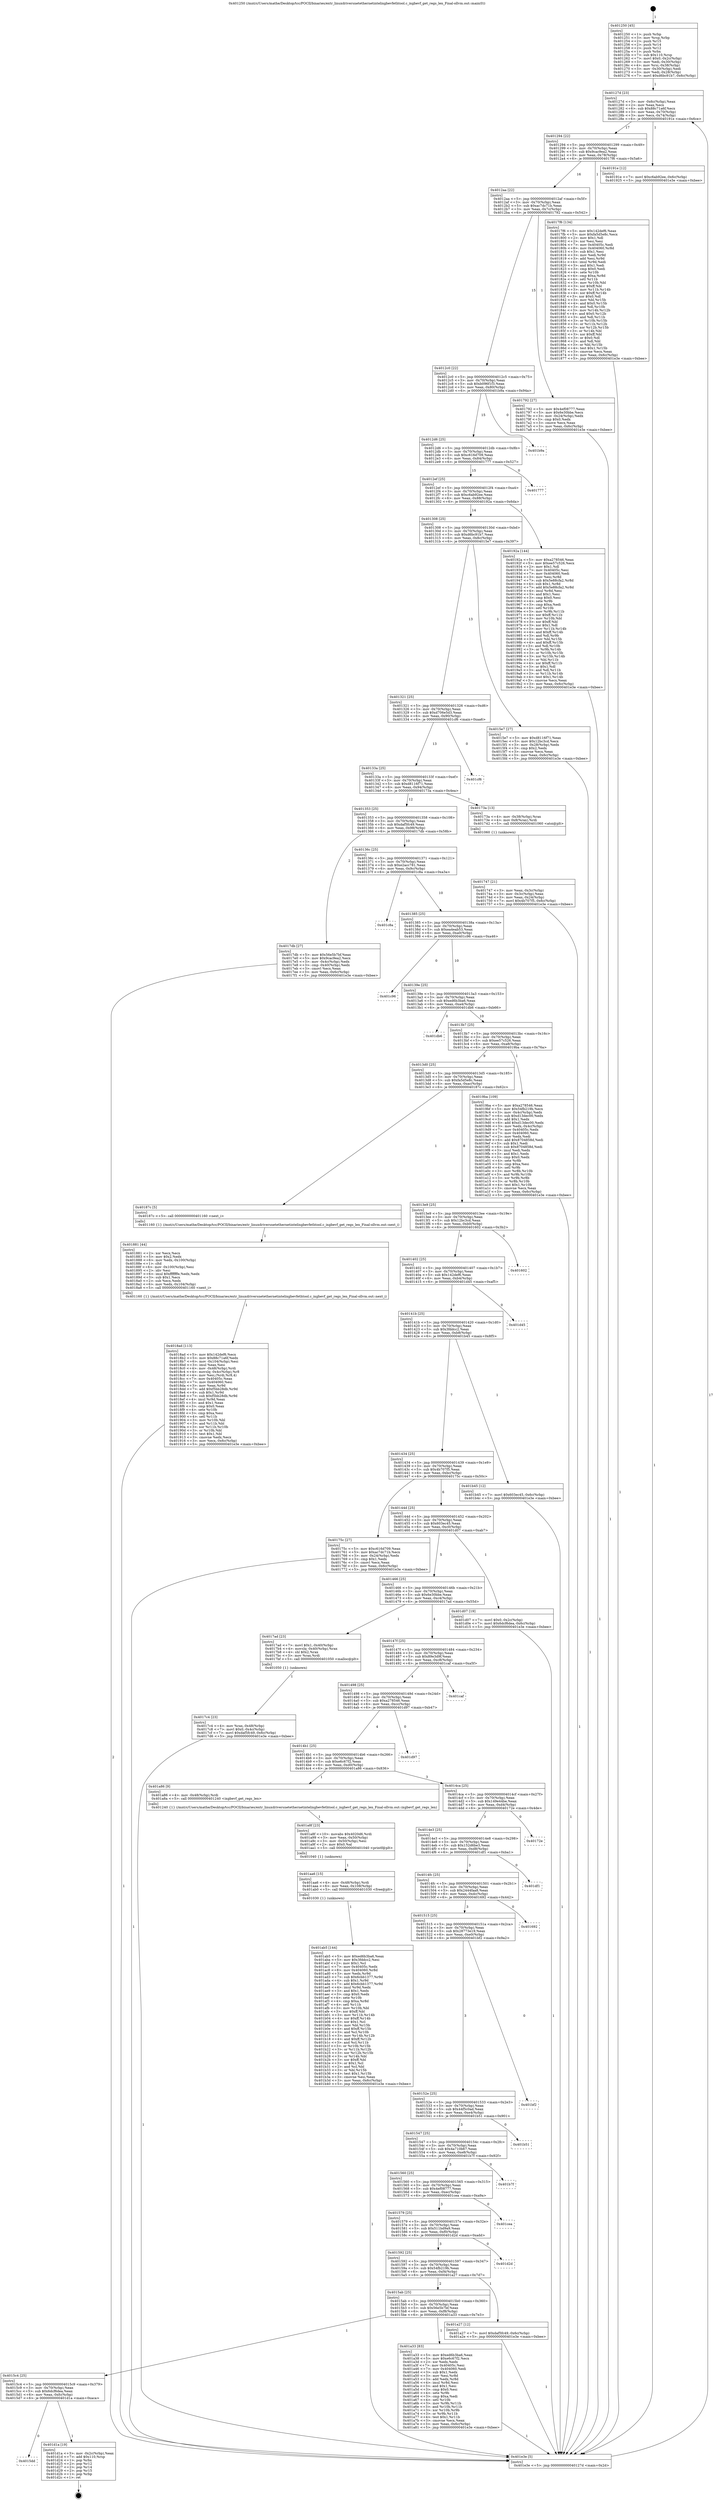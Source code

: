 digraph "0x401250" {
  label = "0x401250 (/mnt/c/Users/mathe/Desktop/tcc/POCII/binaries/extr_linuxdriversnetethernetintelixgbevfethtool.c_ixgbevf_get_regs_len_Final-ollvm.out::main(0))"
  labelloc = "t"
  node[shape=record]

  Entry [label="",width=0.3,height=0.3,shape=circle,fillcolor=black,style=filled]
  "0x40127d" [label="{
     0x40127d [23]\l
     | [instrs]\l
     &nbsp;&nbsp;0x40127d \<+3\>: mov -0x6c(%rbp),%eax\l
     &nbsp;&nbsp;0x401280 \<+2\>: mov %eax,%ecx\l
     &nbsp;&nbsp;0x401282 \<+6\>: sub $0x88c71a6f,%ecx\l
     &nbsp;&nbsp;0x401288 \<+3\>: mov %eax,-0x70(%rbp)\l
     &nbsp;&nbsp;0x40128b \<+3\>: mov %ecx,-0x74(%rbp)\l
     &nbsp;&nbsp;0x40128e \<+6\>: je 000000000040191e \<main+0x6ce\>\l
  }"]
  "0x40191e" [label="{
     0x40191e [12]\l
     | [instrs]\l
     &nbsp;&nbsp;0x40191e \<+7\>: movl $0xc6ab92ee,-0x6c(%rbp)\l
     &nbsp;&nbsp;0x401925 \<+5\>: jmp 0000000000401e3e \<main+0xbee\>\l
  }"]
  "0x401294" [label="{
     0x401294 [22]\l
     | [instrs]\l
     &nbsp;&nbsp;0x401294 \<+5\>: jmp 0000000000401299 \<main+0x49\>\l
     &nbsp;&nbsp;0x401299 \<+3\>: mov -0x70(%rbp),%eax\l
     &nbsp;&nbsp;0x40129c \<+5\>: sub $0x9cac9ea2,%eax\l
     &nbsp;&nbsp;0x4012a1 \<+3\>: mov %eax,-0x78(%rbp)\l
     &nbsp;&nbsp;0x4012a4 \<+6\>: je 00000000004017f6 \<main+0x5a6\>\l
  }"]
  Exit [label="",width=0.3,height=0.3,shape=circle,fillcolor=black,style=filled,peripheries=2]
  "0x4017f6" [label="{
     0x4017f6 [134]\l
     | [instrs]\l
     &nbsp;&nbsp;0x4017f6 \<+5\>: mov $0x142def6,%eax\l
     &nbsp;&nbsp;0x4017fb \<+5\>: mov $0xfa5d5e8c,%ecx\l
     &nbsp;&nbsp;0x401800 \<+2\>: mov $0x1,%dl\l
     &nbsp;&nbsp;0x401802 \<+2\>: xor %esi,%esi\l
     &nbsp;&nbsp;0x401804 \<+7\>: mov 0x40405c,%edi\l
     &nbsp;&nbsp;0x40180b \<+8\>: mov 0x404060,%r8d\l
     &nbsp;&nbsp;0x401813 \<+3\>: sub $0x1,%esi\l
     &nbsp;&nbsp;0x401816 \<+3\>: mov %edi,%r9d\l
     &nbsp;&nbsp;0x401819 \<+3\>: add %esi,%r9d\l
     &nbsp;&nbsp;0x40181c \<+4\>: imul %r9d,%edi\l
     &nbsp;&nbsp;0x401820 \<+3\>: and $0x1,%edi\l
     &nbsp;&nbsp;0x401823 \<+3\>: cmp $0x0,%edi\l
     &nbsp;&nbsp;0x401826 \<+4\>: sete %r10b\l
     &nbsp;&nbsp;0x40182a \<+4\>: cmp $0xa,%r8d\l
     &nbsp;&nbsp;0x40182e \<+4\>: setl %r11b\l
     &nbsp;&nbsp;0x401832 \<+3\>: mov %r10b,%bl\l
     &nbsp;&nbsp;0x401835 \<+3\>: xor $0xff,%bl\l
     &nbsp;&nbsp;0x401838 \<+3\>: mov %r11b,%r14b\l
     &nbsp;&nbsp;0x40183b \<+4\>: xor $0xff,%r14b\l
     &nbsp;&nbsp;0x40183f \<+3\>: xor $0x0,%dl\l
     &nbsp;&nbsp;0x401842 \<+3\>: mov %bl,%r15b\l
     &nbsp;&nbsp;0x401845 \<+4\>: and $0x0,%r15b\l
     &nbsp;&nbsp;0x401849 \<+3\>: and %dl,%r10b\l
     &nbsp;&nbsp;0x40184c \<+3\>: mov %r14b,%r12b\l
     &nbsp;&nbsp;0x40184f \<+4\>: and $0x0,%r12b\l
     &nbsp;&nbsp;0x401853 \<+3\>: and %dl,%r11b\l
     &nbsp;&nbsp;0x401856 \<+3\>: or %r10b,%r15b\l
     &nbsp;&nbsp;0x401859 \<+3\>: or %r11b,%r12b\l
     &nbsp;&nbsp;0x40185c \<+3\>: xor %r12b,%r15b\l
     &nbsp;&nbsp;0x40185f \<+3\>: or %r14b,%bl\l
     &nbsp;&nbsp;0x401862 \<+3\>: xor $0xff,%bl\l
     &nbsp;&nbsp;0x401865 \<+3\>: or $0x0,%dl\l
     &nbsp;&nbsp;0x401868 \<+2\>: and %dl,%bl\l
     &nbsp;&nbsp;0x40186a \<+3\>: or %bl,%r15b\l
     &nbsp;&nbsp;0x40186d \<+4\>: test $0x1,%r15b\l
     &nbsp;&nbsp;0x401871 \<+3\>: cmovne %ecx,%eax\l
     &nbsp;&nbsp;0x401874 \<+3\>: mov %eax,-0x6c(%rbp)\l
     &nbsp;&nbsp;0x401877 \<+5\>: jmp 0000000000401e3e \<main+0xbee\>\l
  }"]
  "0x4012aa" [label="{
     0x4012aa [22]\l
     | [instrs]\l
     &nbsp;&nbsp;0x4012aa \<+5\>: jmp 00000000004012af \<main+0x5f\>\l
     &nbsp;&nbsp;0x4012af \<+3\>: mov -0x70(%rbp),%eax\l
     &nbsp;&nbsp;0x4012b2 \<+5\>: sub $0xac7dc71b,%eax\l
     &nbsp;&nbsp;0x4012b7 \<+3\>: mov %eax,-0x7c(%rbp)\l
     &nbsp;&nbsp;0x4012ba \<+6\>: je 0000000000401792 \<main+0x542\>\l
  }"]
  "0x4015dd" [label="{
     0x4015dd\l
  }", style=dashed]
  "0x401792" [label="{
     0x401792 [27]\l
     | [instrs]\l
     &nbsp;&nbsp;0x401792 \<+5\>: mov $0x4ef08777,%eax\l
     &nbsp;&nbsp;0x401797 \<+5\>: mov $0x6e30bbe,%ecx\l
     &nbsp;&nbsp;0x40179c \<+3\>: mov -0x24(%rbp),%edx\l
     &nbsp;&nbsp;0x40179f \<+3\>: cmp $0x0,%edx\l
     &nbsp;&nbsp;0x4017a2 \<+3\>: cmove %ecx,%eax\l
     &nbsp;&nbsp;0x4017a5 \<+3\>: mov %eax,-0x6c(%rbp)\l
     &nbsp;&nbsp;0x4017a8 \<+5\>: jmp 0000000000401e3e \<main+0xbee\>\l
  }"]
  "0x4012c0" [label="{
     0x4012c0 [22]\l
     | [instrs]\l
     &nbsp;&nbsp;0x4012c0 \<+5\>: jmp 00000000004012c5 \<main+0x75\>\l
     &nbsp;&nbsp;0x4012c5 \<+3\>: mov -0x70(%rbp),%eax\l
     &nbsp;&nbsp;0x4012c8 \<+5\>: sub $0xb096f1f3,%eax\l
     &nbsp;&nbsp;0x4012cd \<+3\>: mov %eax,-0x80(%rbp)\l
     &nbsp;&nbsp;0x4012d0 \<+6\>: je 0000000000401b9a \<main+0x94a\>\l
  }"]
  "0x401d1a" [label="{
     0x401d1a [19]\l
     | [instrs]\l
     &nbsp;&nbsp;0x401d1a \<+3\>: mov -0x2c(%rbp),%eax\l
     &nbsp;&nbsp;0x401d1d \<+7\>: add $0x110,%rsp\l
     &nbsp;&nbsp;0x401d24 \<+1\>: pop %rbx\l
     &nbsp;&nbsp;0x401d25 \<+2\>: pop %r12\l
     &nbsp;&nbsp;0x401d27 \<+2\>: pop %r14\l
     &nbsp;&nbsp;0x401d29 \<+2\>: pop %r15\l
     &nbsp;&nbsp;0x401d2b \<+1\>: pop %rbp\l
     &nbsp;&nbsp;0x401d2c \<+1\>: ret\l
  }"]
  "0x401b9a" [label="{
     0x401b9a\l
  }", style=dashed]
  "0x4012d6" [label="{
     0x4012d6 [25]\l
     | [instrs]\l
     &nbsp;&nbsp;0x4012d6 \<+5\>: jmp 00000000004012db \<main+0x8b\>\l
     &nbsp;&nbsp;0x4012db \<+3\>: mov -0x70(%rbp),%eax\l
     &nbsp;&nbsp;0x4012de \<+5\>: sub $0xc616d709,%eax\l
     &nbsp;&nbsp;0x4012e3 \<+6\>: mov %eax,-0x84(%rbp)\l
     &nbsp;&nbsp;0x4012e9 \<+6\>: je 0000000000401777 \<main+0x527\>\l
  }"]
  "0x401ab5" [label="{
     0x401ab5 [144]\l
     | [instrs]\l
     &nbsp;&nbsp;0x401ab5 \<+5\>: mov $0xed6b3ba6,%eax\l
     &nbsp;&nbsp;0x401aba \<+5\>: mov $0x3fddcc2,%esi\l
     &nbsp;&nbsp;0x401abf \<+2\>: mov $0x1,%cl\l
     &nbsp;&nbsp;0x401ac1 \<+7\>: mov 0x40405c,%edx\l
     &nbsp;&nbsp;0x401ac8 \<+8\>: mov 0x404060,%r8d\l
     &nbsp;&nbsp;0x401ad0 \<+3\>: mov %edx,%r9d\l
     &nbsp;&nbsp;0x401ad3 \<+7\>: sub $0x6cbb1377,%r9d\l
     &nbsp;&nbsp;0x401ada \<+4\>: sub $0x1,%r9d\l
     &nbsp;&nbsp;0x401ade \<+7\>: add $0x6cbb1377,%r9d\l
     &nbsp;&nbsp;0x401ae5 \<+4\>: imul %r9d,%edx\l
     &nbsp;&nbsp;0x401ae9 \<+3\>: and $0x1,%edx\l
     &nbsp;&nbsp;0x401aec \<+3\>: cmp $0x0,%edx\l
     &nbsp;&nbsp;0x401aef \<+4\>: sete %r10b\l
     &nbsp;&nbsp;0x401af3 \<+4\>: cmp $0xa,%r8d\l
     &nbsp;&nbsp;0x401af7 \<+4\>: setl %r11b\l
     &nbsp;&nbsp;0x401afb \<+3\>: mov %r10b,%bl\l
     &nbsp;&nbsp;0x401afe \<+3\>: xor $0xff,%bl\l
     &nbsp;&nbsp;0x401b01 \<+3\>: mov %r11b,%r14b\l
     &nbsp;&nbsp;0x401b04 \<+4\>: xor $0xff,%r14b\l
     &nbsp;&nbsp;0x401b08 \<+3\>: xor $0x1,%cl\l
     &nbsp;&nbsp;0x401b0b \<+3\>: mov %bl,%r15b\l
     &nbsp;&nbsp;0x401b0e \<+4\>: and $0xff,%r15b\l
     &nbsp;&nbsp;0x401b12 \<+3\>: and %cl,%r10b\l
     &nbsp;&nbsp;0x401b15 \<+3\>: mov %r14b,%r12b\l
     &nbsp;&nbsp;0x401b18 \<+4\>: and $0xff,%r12b\l
     &nbsp;&nbsp;0x401b1c \<+3\>: and %cl,%r11b\l
     &nbsp;&nbsp;0x401b1f \<+3\>: or %r10b,%r15b\l
     &nbsp;&nbsp;0x401b22 \<+3\>: or %r11b,%r12b\l
     &nbsp;&nbsp;0x401b25 \<+3\>: xor %r12b,%r15b\l
     &nbsp;&nbsp;0x401b28 \<+3\>: or %r14b,%bl\l
     &nbsp;&nbsp;0x401b2b \<+3\>: xor $0xff,%bl\l
     &nbsp;&nbsp;0x401b2e \<+3\>: or $0x1,%cl\l
     &nbsp;&nbsp;0x401b31 \<+2\>: and %cl,%bl\l
     &nbsp;&nbsp;0x401b33 \<+3\>: or %bl,%r15b\l
     &nbsp;&nbsp;0x401b36 \<+4\>: test $0x1,%r15b\l
     &nbsp;&nbsp;0x401b3a \<+3\>: cmovne %esi,%eax\l
     &nbsp;&nbsp;0x401b3d \<+3\>: mov %eax,-0x6c(%rbp)\l
     &nbsp;&nbsp;0x401b40 \<+5\>: jmp 0000000000401e3e \<main+0xbee\>\l
  }"]
  "0x401777" [label="{
     0x401777\l
  }", style=dashed]
  "0x4012ef" [label="{
     0x4012ef [25]\l
     | [instrs]\l
     &nbsp;&nbsp;0x4012ef \<+5\>: jmp 00000000004012f4 \<main+0xa4\>\l
     &nbsp;&nbsp;0x4012f4 \<+3\>: mov -0x70(%rbp),%eax\l
     &nbsp;&nbsp;0x4012f7 \<+5\>: sub $0xc6ab92ee,%eax\l
     &nbsp;&nbsp;0x4012fc \<+6\>: mov %eax,-0x88(%rbp)\l
     &nbsp;&nbsp;0x401302 \<+6\>: je 000000000040192a \<main+0x6da\>\l
  }"]
  "0x401aa6" [label="{
     0x401aa6 [15]\l
     | [instrs]\l
     &nbsp;&nbsp;0x401aa6 \<+4\>: mov -0x48(%rbp),%rdi\l
     &nbsp;&nbsp;0x401aaa \<+6\>: mov %eax,-0x108(%rbp)\l
     &nbsp;&nbsp;0x401ab0 \<+5\>: call 0000000000401030 \<free@plt\>\l
     | [calls]\l
     &nbsp;&nbsp;0x401030 \{1\} (unknown)\l
  }"]
  "0x40192a" [label="{
     0x40192a [144]\l
     | [instrs]\l
     &nbsp;&nbsp;0x40192a \<+5\>: mov $0xa278546,%eax\l
     &nbsp;&nbsp;0x40192f \<+5\>: mov $0xee57c526,%ecx\l
     &nbsp;&nbsp;0x401934 \<+2\>: mov $0x1,%dl\l
     &nbsp;&nbsp;0x401936 \<+7\>: mov 0x40405c,%esi\l
     &nbsp;&nbsp;0x40193d \<+7\>: mov 0x404060,%edi\l
     &nbsp;&nbsp;0x401944 \<+3\>: mov %esi,%r8d\l
     &nbsp;&nbsp;0x401947 \<+7\>: sub $0x5e88cfa2,%r8d\l
     &nbsp;&nbsp;0x40194e \<+4\>: sub $0x1,%r8d\l
     &nbsp;&nbsp;0x401952 \<+7\>: add $0x5e88cfa2,%r8d\l
     &nbsp;&nbsp;0x401959 \<+4\>: imul %r8d,%esi\l
     &nbsp;&nbsp;0x40195d \<+3\>: and $0x1,%esi\l
     &nbsp;&nbsp;0x401960 \<+3\>: cmp $0x0,%esi\l
     &nbsp;&nbsp;0x401963 \<+4\>: sete %r9b\l
     &nbsp;&nbsp;0x401967 \<+3\>: cmp $0xa,%edi\l
     &nbsp;&nbsp;0x40196a \<+4\>: setl %r10b\l
     &nbsp;&nbsp;0x40196e \<+3\>: mov %r9b,%r11b\l
     &nbsp;&nbsp;0x401971 \<+4\>: xor $0xff,%r11b\l
     &nbsp;&nbsp;0x401975 \<+3\>: mov %r10b,%bl\l
     &nbsp;&nbsp;0x401978 \<+3\>: xor $0xff,%bl\l
     &nbsp;&nbsp;0x40197b \<+3\>: xor $0x1,%dl\l
     &nbsp;&nbsp;0x40197e \<+3\>: mov %r11b,%r14b\l
     &nbsp;&nbsp;0x401981 \<+4\>: and $0xff,%r14b\l
     &nbsp;&nbsp;0x401985 \<+3\>: and %dl,%r9b\l
     &nbsp;&nbsp;0x401988 \<+3\>: mov %bl,%r15b\l
     &nbsp;&nbsp;0x40198b \<+4\>: and $0xff,%r15b\l
     &nbsp;&nbsp;0x40198f \<+3\>: and %dl,%r10b\l
     &nbsp;&nbsp;0x401992 \<+3\>: or %r9b,%r14b\l
     &nbsp;&nbsp;0x401995 \<+3\>: or %r10b,%r15b\l
     &nbsp;&nbsp;0x401998 \<+3\>: xor %r15b,%r14b\l
     &nbsp;&nbsp;0x40199b \<+3\>: or %bl,%r11b\l
     &nbsp;&nbsp;0x40199e \<+4\>: xor $0xff,%r11b\l
     &nbsp;&nbsp;0x4019a2 \<+3\>: or $0x1,%dl\l
     &nbsp;&nbsp;0x4019a5 \<+3\>: and %dl,%r11b\l
     &nbsp;&nbsp;0x4019a8 \<+3\>: or %r11b,%r14b\l
     &nbsp;&nbsp;0x4019ab \<+4\>: test $0x1,%r14b\l
     &nbsp;&nbsp;0x4019af \<+3\>: cmovne %ecx,%eax\l
     &nbsp;&nbsp;0x4019b2 \<+3\>: mov %eax,-0x6c(%rbp)\l
     &nbsp;&nbsp;0x4019b5 \<+5\>: jmp 0000000000401e3e \<main+0xbee\>\l
  }"]
  "0x401308" [label="{
     0x401308 [25]\l
     | [instrs]\l
     &nbsp;&nbsp;0x401308 \<+5\>: jmp 000000000040130d \<main+0xbd\>\l
     &nbsp;&nbsp;0x40130d \<+3\>: mov -0x70(%rbp),%eax\l
     &nbsp;&nbsp;0x401310 \<+5\>: sub $0xd6bc91b7,%eax\l
     &nbsp;&nbsp;0x401315 \<+6\>: mov %eax,-0x8c(%rbp)\l
     &nbsp;&nbsp;0x40131b \<+6\>: je 00000000004015e7 \<main+0x397\>\l
  }"]
  "0x401a8f" [label="{
     0x401a8f [23]\l
     | [instrs]\l
     &nbsp;&nbsp;0x401a8f \<+10\>: movabs $0x4020d6,%rdi\l
     &nbsp;&nbsp;0x401a99 \<+3\>: mov %eax,-0x50(%rbp)\l
     &nbsp;&nbsp;0x401a9c \<+3\>: mov -0x50(%rbp),%esi\l
     &nbsp;&nbsp;0x401a9f \<+2\>: mov $0x0,%al\l
     &nbsp;&nbsp;0x401aa1 \<+5\>: call 0000000000401040 \<printf@plt\>\l
     | [calls]\l
     &nbsp;&nbsp;0x401040 \{1\} (unknown)\l
  }"]
  "0x4015e7" [label="{
     0x4015e7 [27]\l
     | [instrs]\l
     &nbsp;&nbsp;0x4015e7 \<+5\>: mov $0xd8116f71,%eax\l
     &nbsp;&nbsp;0x4015ec \<+5\>: mov $0x12bc3cd,%ecx\l
     &nbsp;&nbsp;0x4015f1 \<+3\>: mov -0x28(%rbp),%edx\l
     &nbsp;&nbsp;0x4015f4 \<+3\>: cmp $0x2,%edx\l
     &nbsp;&nbsp;0x4015f7 \<+3\>: cmovne %ecx,%eax\l
     &nbsp;&nbsp;0x4015fa \<+3\>: mov %eax,-0x6c(%rbp)\l
     &nbsp;&nbsp;0x4015fd \<+5\>: jmp 0000000000401e3e \<main+0xbee\>\l
  }"]
  "0x401321" [label="{
     0x401321 [25]\l
     | [instrs]\l
     &nbsp;&nbsp;0x401321 \<+5\>: jmp 0000000000401326 \<main+0xd6\>\l
     &nbsp;&nbsp;0x401326 \<+3\>: mov -0x70(%rbp),%eax\l
     &nbsp;&nbsp;0x401329 \<+5\>: sub $0xd706e5d3,%eax\l
     &nbsp;&nbsp;0x40132e \<+6\>: mov %eax,-0x90(%rbp)\l
     &nbsp;&nbsp;0x401334 \<+6\>: je 0000000000401cf6 \<main+0xaa6\>\l
  }"]
  "0x401e3e" [label="{
     0x401e3e [5]\l
     | [instrs]\l
     &nbsp;&nbsp;0x401e3e \<+5\>: jmp 000000000040127d \<main+0x2d\>\l
  }"]
  "0x401250" [label="{
     0x401250 [45]\l
     | [instrs]\l
     &nbsp;&nbsp;0x401250 \<+1\>: push %rbp\l
     &nbsp;&nbsp;0x401251 \<+3\>: mov %rsp,%rbp\l
     &nbsp;&nbsp;0x401254 \<+2\>: push %r15\l
     &nbsp;&nbsp;0x401256 \<+2\>: push %r14\l
     &nbsp;&nbsp;0x401258 \<+2\>: push %r12\l
     &nbsp;&nbsp;0x40125a \<+1\>: push %rbx\l
     &nbsp;&nbsp;0x40125b \<+7\>: sub $0x110,%rsp\l
     &nbsp;&nbsp;0x401262 \<+7\>: movl $0x0,-0x2c(%rbp)\l
     &nbsp;&nbsp;0x401269 \<+3\>: mov %edi,-0x30(%rbp)\l
     &nbsp;&nbsp;0x40126c \<+4\>: mov %rsi,-0x38(%rbp)\l
     &nbsp;&nbsp;0x401270 \<+3\>: mov -0x30(%rbp),%edi\l
     &nbsp;&nbsp;0x401273 \<+3\>: mov %edi,-0x28(%rbp)\l
     &nbsp;&nbsp;0x401276 \<+7\>: movl $0xd6bc91b7,-0x6c(%rbp)\l
  }"]
  "0x4015c4" [label="{
     0x4015c4 [25]\l
     | [instrs]\l
     &nbsp;&nbsp;0x4015c4 \<+5\>: jmp 00000000004015c9 \<main+0x379\>\l
     &nbsp;&nbsp;0x4015c9 \<+3\>: mov -0x70(%rbp),%eax\l
     &nbsp;&nbsp;0x4015cc \<+5\>: sub $0x6dcf6dea,%eax\l
     &nbsp;&nbsp;0x4015d1 \<+6\>: mov %eax,-0xfc(%rbp)\l
     &nbsp;&nbsp;0x4015d7 \<+6\>: je 0000000000401d1a \<main+0xaca\>\l
  }"]
  "0x401cf6" [label="{
     0x401cf6\l
  }", style=dashed]
  "0x40133a" [label="{
     0x40133a [25]\l
     | [instrs]\l
     &nbsp;&nbsp;0x40133a \<+5\>: jmp 000000000040133f \<main+0xef\>\l
     &nbsp;&nbsp;0x40133f \<+3\>: mov -0x70(%rbp),%eax\l
     &nbsp;&nbsp;0x401342 \<+5\>: sub $0xd8116f71,%eax\l
     &nbsp;&nbsp;0x401347 \<+6\>: mov %eax,-0x94(%rbp)\l
     &nbsp;&nbsp;0x40134d \<+6\>: je 000000000040173a \<main+0x4ea\>\l
  }"]
  "0x401a33" [label="{
     0x401a33 [83]\l
     | [instrs]\l
     &nbsp;&nbsp;0x401a33 \<+5\>: mov $0xed6b3ba6,%eax\l
     &nbsp;&nbsp;0x401a38 \<+5\>: mov $0xe6c67f2,%ecx\l
     &nbsp;&nbsp;0x401a3d \<+2\>: xor %edx,%edx\l
     &nbsp;&nbsp;0x401a3f \<+7\>: mov 0x40405c,%esi\l
     &nbsp;&nbsp;0x401a46 \<+7\>: mov 0x404060,%edi\l
     &nbsp;&nbsp;0x401a4d \<+3\>: sub $0x1,%edx\l
     &nbsp;&nbsp;0x401a50 \<+3\>: mov %esi,%r8d\l
     &nbsp;&nbsp;0x401a53 \<+3\>: add %edx,%r8d\l
     &nbsp;&nbsp;0x401a56 \<+4\>: imul %r8d,%esi\l
     &nbsp;&nbsp;0x401a5a \<+3\>: and $0x1,%esi\l
     &nbsp;&nbsp;0x401a5d \<+3\>: cmp $0x0,%esi\l
     &nbsp;&nbsp;0x401a60 \<+4\>: sete %r9b\l
     &nbsp;&nbsp;0x401a64 \<+3\>: cmp $0xa,%edi\l
     &nbsp;&nbsp;0x401a67 \<+4\>: setl %r10b\l
     &nbsp;&nbsp;0x401a6b \<+3\>: mov %r9b,%r11b\l
     &nbsp;&nbsp;0x401a6e \<+3\>: and %r10b,%r11b\l
     &nbsp;&nbsp;0x401a71 \<+3\>: xor %r10b,%r9b\l
     &nbsp;&nbsp;0x401a74 \<+3\>: or %r9b,%r11b\l
     &nbsp;&nbsp;0x401a77 \<+4\>: test $0x1,%r11b\l
     &nbsp;&nbsp;0x401a7b \<+3\>: cmovne %ecx,%eax\l
     &nbsp;&nbsp;0x401a7e \<+3\>: mov %eax,-0x6c(%rbp)\l
     &nbsp;&nbsp;0x401a81 \<+5\>: jmp 0000000000401e3e \<main+0xbee\>\l
  }"]
  "0x40173a" [label="{
     0x40173a [13]\l
     | [instrs]\l
     &nbsp;&nbsp;0x40173a \<+4\>: mov -0x38(%rbp),%rax\l
     &nbsp;&nbsp;0x40173e \<+4\>: mov 0x8(%rax),%rdi\l
     &nbsp;&nbsp;0x401742 \<+5\>: call 0000000000401060 \<atoi@plt\>\l
     | [calls]\l
     &nbsp;&nbsp;0x401060 \{1\} (unknown)\l
  }"]
  "0x401353" [label="{
     0x401353 [25]\l
     | [instrs]\l
     &nbsp;&nbsp;0x401353 \<+5\>: jmp 0000000000401358 \<main+0x108\>\l
     &nbsp;&nbsp;0x401358 \<+3\>: mov -0x70(%rbp),%eax\l
     &nbsp;&nbsp;0x40135b \<+5\>: sub $0xdaf5fc49,%eax\l
     &nbsp;&nbsp;0x401360 \<+6\>: mov %eax,-0x98(%rbp)\l
     &nbsp;&nbsp;0x401366 \<+6\>: je 00000000004017db \<main+0x58b\>\l
  }"]
  "0x401747" [label="{
     0x401747 [21]\l
     | [instrs]\l
     &nbsp;&nbsp;0x401747 \<+3\>: mov %eax,-0x3c(%rbp)\l
     &nbsp;&nbsp;0x40174a \<+3\>: mov -0x3c(%rbp),%eax\l
     &nbsp;&nbsp;0x40174d \<+3\>: mov %eax,-0x24(%rbp)\l
     &nbsp;&nbsp;0x401750 \<+7\>: movl $0x4b707f5,-0x6c(%rbp)\l
     &nbsp;&nbsp;0x401757 \<+5\>: jmp 0000000000401e3e \<main+0xbee\>\l
  }"]
  "0x4015ab" [label="{
     0x4015ab [25]\l
     | [instrs]\l
     &nbsp;&nbsp;0x4015ab \<+5\>: jmp 00000000004015b0 \<main+0x360\>\l
     &nbsp;&nbsp;0x4015b0 \<+3\>: mov -0x70(%rbp),%eax\l
     &nbsp;&nbsp;0x4015b3 \<+5\>: sub $0x56e5b7bf,%eax\l
     &nbsp;&nbsp;0x4015b8 \<+6\>: mov %eax,-0xf8(%rbp)\l
     &nbsp;&nbsp;0x4015be \<+6\>: je 0000000000401a33 \<main+0x7e3\>\l
  }"]
  "0x4017db" [label="{
     0x4017db [27]\l
     | [instrs]\l
     &nbsp;&nbsp;0x4017db \<+5\>: mov $0x56e5b7bf,%eax\l
     &nbsp;&nbsp;0x4017e0 \<+5\>: mov $0x9cac9ea2,%ecx\l
     &nbsp;&nbsp;0x4017e5 \<+3\>: mov -0x4c(%rbp),%edx\l
     &nbsp;&nbsp;0x4017e8 \<+3\>: cmp -0x40(%rbp),%edx\l
     &nbsp;&nbsp;0x4017eb \<+3\>: cmovl %ecx,%eax\l
     &nbsp;&nbsp;0x4017ee \<+3\>: mov %eax,-0x6c(%rbp)\l
     &nbsp;&nbsp;0x4017f1 \<+5\>: jmp 0000000000401e3e \<main+0xbee\>\l
  }"]
  "0x40136c" [label="{
     0x40136c [25]\l
     | [instrs]\l
     &nbsp;&nbsp;0x40136c \<+5\>: jmp 0000000000401371 \<main+0x121\>\l
     &nbsp;&nbsp;0x401371 \<+3\>: mov -0x70(%rbp),%eax\l
     &nbsp;&nbsp;0x401374 \<+5\>: sub $0xe2acc781,%eax\l
     &nbsp;&nbsp;0x401379 \<+6\>: mov %eax,-0x9c(%rbp)\l
     &nbsp;&nbsp;0x40137f \<+6\>: je 0000000000401c8a \<main+0xa3a\>\l
  }"]
  "0x401a27" [label="{
     0x401a27 [12]\l
     | [instrs]\l
     &nbsp;&nbsp;0x401a27 \<+7\>: movl $0xdaf5fc49,-0x6c(%rbp)\l
     &nbsp;&nbsp;0x401a2e \<+5\>: jmp 0000000000401e3e \<main+0xbee\>\l
  }"]
  "0x401c8a" [label="{
     0x401c8a\l
  }", style=dashed]
  "0x401385" [label="{
     0x401385 [25]\l
     | [instrs]\l
     &nbsp;&nbsp;0x401385 \<+5\>: jmp 000000000040138a \<main+0x13a\>\l
     &nbsp;&nbsp;0x40138a \<+3\>: mov -0x70(%rbp),%eax\l
     &nbsp;&nbsp;0x40138d \<+5\>: sub $0xea4eab53,%eax\l
     &nbsp;&nbsp;0x401392 \<+6\>: mov %eax,-0xa0(%rbp)\l
     &nbsp;&nbsp;0x401398 \<+6\>: je 0000000000401c96 \<main+0xa46\>\l
  }"]
  "0x401592" [label="{
     0x401592 [25]\l
     | [instrs]\l
     &nbsp;&nbsp;0x401592 \<+5\>: jmp 0000000000401597 \<main+0x347\>\l
     &nbsp;&nbsp;0x401597 \<+3\>: mov -0x70(%rbp),%eax\l
     &nbsp;&nbsp;0x40159a \<+5\>: sub $0x54fb219b,%eax\l
     &nbsp;&nbsp;0x40159f \<+6\>: mov %eax,-0xf4(%rbp)\l
     &nbsp;&nbsp;0x4015a5 \<+6\>: je 0000000000401a27 \<main+0x7d7\>\l
  }"]
  "0x401c96" [label="{
     0x401c96\l
  }", style=dashed]
  "0x40139e" [label="{
     0x40139e [25]\l
     | [instrs]\l
     &nbsp;&nbsp;0x40139e \<+5\>: jmp 00000000004013a3 \<main+0x153\>\l
     &nbsp;&nbsp;0x4013a3 \<+3\>: mov -0x70(%rbp),%eax\l
     &nbsp;&nbsp;0x4013a6 \<+5\>: sub $0xed6b3ba6,%eax\l
     &nbsp;&nbsp;0x4013ab \<+6\>: mov %eax,-0xa4(%rbp)\l
     &nbsp;&nbsp;0x4013b1 \<+6\>: je 0000000000401db6 \<main+0xb66\>\l
  }"]
  "0x401d2d" [label="{
     0x401d2d\l
  }", style=dashed]
  "0x401db6" [label="{
     0x401db6\l
  }", style=dashed]
  "0x4013b7" [label="{
     0x4013b7 [25]\l
     | [instrs]\l
     &nbsp;&nbsp;0x4013b7 \<+5\>: jmp 00000000004013bc \<main+0x16c\>\l
     &nbsp;&nbsp;0x4013bc \<+3\>: mov -0x70(%rbp),%eax\l
     &nbsp;&nbsp;0x4013bf \<+5\>: sub $0xee57c526,%eax\l
     &nbsp;&nbsp;0x4013c4 \<+6\>: mov %eax,-0xa8(%rbp)\l
     &nbsp;&nbsp;0x4013ca \<+6\>: je 00000000004019ba \<main+0x76a\>\l
  }"]
  "0x401579" [label="{
     0x401579 [25]\l
     | [instrs]\l
     &nbsp;&nbsp;0x401579 \<+5\>: jmp 000000000040157e \<main+0x32e\>\l
     &nbsp;&nbsp;0x40157e \<+3\>: mov -0x70(%rbp),%eax\l
     &nbsp;&nbsp;0x401581 \<+5\>: sub $0x511bd9a9,%eax\l
     &nbsp;&nbsp;0x401586 \<+6\>: mov %eax,-0xf0(%rbp)\l
     &nbsp;&nbsp;0x40158c \<+6\>: je 0000000000401d2d \<main+0xadd\>\l
  }"]
  "0x4019ba" [label="{
     0x4019ba [109]\l
     | [instrs]\l
     &nbsp;&nbsp;0x4019ba \<+5\>: mov $0xa278546,%eax\l
     &nbsp;&nbsp;0x4019bf \<+5\>: mov $0x54fb219b,%ecx\l
     &nbsp;&nbsp;0x4019c4 \<+3\>: mov -0x4c(%rbp),%edx\l
     &nbsp;&nbsp;0x4019c7 \<+6\>: sub $0xd13dec00,%edx\l
     &nbsp;&nbsp;0x4019cd \<+3\>: add $0x1,%edx\l
     &nbsp;&nbsp;0x4019d0 \<+6\>: add $0xd13dec00,%edx\l
     &nbsp;&nbsp;0x4019d6 \<+3\>: mov %edx,-0x4c(%rbp)\l
     &nbsp;&nbsp;0x4019d9 \<+7\>: mov 0x40405c,%edx\l
     &nbsp;&nbsp;0x4019e0 \<+7\>: mov 0x404060,%esi\l
     &nbsp;&nbsp;0x4019e7 \<+2\>: mov %edx,%edi\l
     &nbsp;&nbsp;0x4019e9 \<+6\>: add $0x8704858d,%edi\l
     &nbsp;&nbsp;0x4019ef \<+3\>: sub $0x1,%edi\l
     &nbsp;&nbsp;0x4019f2 \<+6\>: sub $0x8704858d,%edi\l
     &nbsp;&nbsp;0x4019f8 \<+3\>: imul %edi,%edx\l
     &nbsp;&nbsp;0x4019fb \<+3\>: and $0x1,%edx\l
     &nbsp;&nbsp;0x4019fe \<+3\>: cmp $0x0,%edx\l
     &nbsp;&nbsp;0x401a01 \<+4\>: sete %r8b\l
     &nbsp;&nbsp;0x401a05 \<+3\>: cmp $0xa,%esi\l
     &nbsp;&nbsp;0x401a08 \<+4\>: setl %r9b\l
     &nbsp;&nbsp;0x401a0c \<+3\>: mov %r8b,%r10b\l
     &nbsp;&nbsp;0x401a0f \<+3\>: and %r9b,%r10b\l
     &nbsp;&nbsp;0x401a12 \<+3\>: xor %r9b,%r8b\l
     &nbsp;&nbsp;0x401a15 \<+3\>: or %r8b,%r10b\l
     &nbsp;&nbsp;0x401a18 \<+4\>: test $0x1,%r10b\l
     &nbsp;&nbsp;0x401a1c \<+3\>: cmovne %ecx,%eax\l
     &nbsp;&nbsp;0x401a1f \<+3\>: mov %eax,-0x6c(%rbp)\l
     &nbsp;&nbsp;0x401a22 \<+5\>: jmp 0000000000401e3e \<main+0xbee\>\l
  }"]
  "0x4013d0" [label="{
     0x4013d0 [25]\l
     | [instrs]\l
     &nbsp;&nbsp;0x4013d0 \<+5\>: jmp 00000000004013d5 \<main+0x185\>\l
     &nbsp;&nbsp;0x4013d5 \<+3\>: mov -0x70(%rbp),%eax\l
     &nbsp;&nbsp;0x4013d8 \<+5\>: sub $0xfa5d5e8c,%eax\l
     &nbsp;&nbsp;0x4013dd \<+6\>: mov %eax,-0xac(%rbp)\l
     &nbsp;&nbsp;0x4013e3 \<+6\>: je 000000000040187c \<main+0x62c\>\l
  }"]
  "0x401cea" [label="{
     0x401cea\l
  }", style=dashed]
  "0x40187c" [label="{
     0x40187c [5]\l
     | [instrs]\l
     &nbsp;&nbsp;0x40187c \<+5\>: call 0000000000401160 \<next_i\>\l
     | [calls]\l
     &nbsp;&nbsp;0x401160 \{1\} (/mnt/c/Users/mathe/Desktop/tcc/POCII/binaries/extr_linuxdriversnetethernetintelixgbevfethtool.c_ixgbevf_get_regs_len_Final-ollvm.out::next_i)\l
  }"]
  "0x4013e9" [label="{
     0x4013e9 [25]\l
     | [instrs]\l
     &nbsp;&nbsp;0x4013e9 \<+5\>: jmp 00000000004013ee \<main+0x19e\>\l
     &nbsp;&nbsp;0x4013ee \<+3\>: mov -0x70(%rbp),%eax\l
     &nbsp;&nbsp;0x4013f1 \<+5\>: sub $0x12bc3cd,%eax\l
     &nbsp;&nbsp;0x4013f6 \<+6\>: mov %eax,-0xb0(%rbp)\l
     &nbsp;&nbsp;0x4013fc \<+6\>: je 0000000000401602 \<main+0x3b2\>\l
  }"]
  "0x401560" [label="{
     0x401560 [25]\l
     | [instrs]\l
     &nbsp;&nbsp;0x401560 \<+5\>: jmp 0000000000401565 \<main+0x315\>\l
     &nbsp;&nbsp;0x401565 \<+3\>: mov -0x70(%rbp),%eax\l
     &nbsp;&nbsp;0x401568 \<+5\>: sub $0x4ef08777,%eax\l
     &nbsp;&nbsp;0x40156d \<+6\>: mov %eax,-0xec(%rbp)\l
     &nbsp;&nbsp;0x401573 \<+6\>: je 0000000000401cea \<main+0xa9a\>\l
  }"]
  "0x401602" [label="{
     0x401602\l
  }", style=dashed]
  "0x401402" [label="{
     0x401402 [25]\l
     | [instrs]\l
     &nbsp;&nbsp;0x401402 \<+5\>: jmp 0000000000401407 \<main+0x1b7\>\l
     &nbsp;&nbsp;0x401407 \<+3\>: mov -0x70(%rbp),%eax\l
     &nbsp;&nbsp;0x40140a \<+5\>: sub $0x142def6,%eax\l
     &nbsp;&nbsp;0x40140f \<+6\>: mov %eax,-0xb4(%rbp)\l
     &nbsp;&nbsp;0x401415 \<+6\>: je 0000000000401d45 \<main+0xaf5\>\l
  }"]
  "0x401b7f" [label="{
     0x401b7f\l
  }", style=dashed]
  "0x401d45" [label="{
     0x401d45\l
  }", style=dashed]
  "0x40141b" [label="{
     0x40141b [25]\l
     | [instrs]\l
     &nbsp;&nbsp;0x40141b \<+5\>: jmp 0000000000401420 \<main+0x1d0\>\l
     &nbsp;&nbsp;0x401420 \<+3\>: mov -0x70(%rbp),%eax\l
     &nbsp;&nbsp;0x401423 \<+5\>: sub $0x3fddcc2,%eax\l
     &nbsp;&nbsp;0x401428 \<+6\>: mov %eax,-0xb8(%rbp)\l
     &nbsp;&nbsp;0x40142e \<+6\>: je 0000000000401b45 \<main+0x8f5\>\l
  }"]
  "0x401547" [label="{
     0x401547 [25]\l
     | [instrs]\l
     &nbsp;&nbsp;0x401547 \<+5\>: jmp 000000000040154c \<main+0x2fc\>\l
     &nbsp;&nbsp;0x40154c \<+3\>: mov -0x70(%rbp),%eax\l
     &nbsp;&nbsp;0x40154f \<+5\>: sub $0x4a710b67,%eax\l
     &nbsp;&nbsp;0x401554 \<+6\>: mov %eax,-0xe8(%rbp)\l
     &nbsp;&nbsp;0x40155a \<+6\>: je 0000000000401b7f \<main+0x92f\>\l
  }"]
  "0x401b45" [label="{
     0x401b45 [12]\l
     | [instrs]\l
     &nbsp;&nbsp;0x401b45 \<+7\>: movl $0x603ec45,-0x6c(%rbp)\l
     &nbsp;&nbsp;0x401b4c \<+5\>: jmp 0000000000401e3e \<main+0xbee\>\l
  }"]
  "0x401434" [label="{
     0x401434 [25]\l
     | [instrs]\l
     &nbsp;&nbsp;0x401434 \<+5\>: jmp 0000000000401439 \<main+0x1e9\>\l
     &nbsp;&nbsp;0x401439 \<+3\>: mov -0x70(%rbp),%eax\l
     &nbsp;&nbsp;0x40143c \<+5\>: sub $0x4b707f5,%eax\l
     &nbsp;&nbsp;0x401441 \<+6\>: mov %eax,-0xbc(%rbp)\l
     &nbsp;&nbsp;0x401447 \<+6\>: je 000000000040175c \<main+0x50c\>\l
  }"]
  "0x401b51" [label="{
     0x401b51\l
  }", style=dashed]
  "0x40175c" [label="{
     0x40175c [27]\l
     | [instrs]\l
     &nbsp;&nbsp;0x40175c \<+5\>: mov $0xc616d709,%eax\l
     &nbsp;&nbsp;0x401761 \<+5\>: mov $0xac7dc71b,%ecx\l
     &nbsp;&nbsp;0x401766 \<+3\>: mov -0x24(%rbp),%edx\l
     &nbsp;&nbsp;0x401769 \<+3\>: cmp $0x1,%edx\l
     &nbsp;&nbsp;0x40176c \<+3\>: cmovl %ecx,%eax\l
     &nbsp;&nbsp;0x40176f \<+3\>: mov %eax,-0x6c(%rbp)\l
     &nbsp;&nbsp;0x401772 \<+5\>: jmp 0000000000401e3e \<main+0xbee\>\l
  }"]
  "0x40144d" [label="{
     0x40144d [25]\l
     | [instrs]\l
     &nbsp;&nbsp;0x40144d \<+5\>: jmp 0000000000401452 \<main+0x202\>\l
     &nbsp;&nbsp;0x401452 \<+3\>: mov -0x70(%rbp),%eax\l
     &nbsp;&nbsp;0x401455 \<+5\>: sub $0x603ec45,%eax\l
     &nbsp;&nbsp;0x40145a \<+6\>: mov %eax,-0xc0(%rbp)\l
     &nbsp;&nbsp;0x401460 \<+6\>: je 0000000000401d07 \<main+0xab7\>\l
  }"]
  "0x40152e" [label="{
     0x40152e [25]\l
     | [instrs]\l
     &nbsp;&nbsp;0x40152e \<+5\>: jmp 0000000000401533 \<main+0x2e3\>\l
     &nbsp;&nbsp;0x401533 \<+3\>: mov -0x70(%rbp),%eax\l
     &nbsp;&nbsp;0x401536 \<+5\>: sub $0x44f5c0ad,%eax\l
     &nbsp;&nbsp;0x40153b \<+6\>: mov %eax,-0xe4(%rbp)\l
     &nbsp;&nbsp;0x401541 \<+6\>: je 0000000000401b51 \<main+0x901\>\l
  }"]
  "0x401d07" [label="{
     0x401d07 [19]\l
     | [instrs]\l
     &nbsp;&nbsp;0x401d07 \<+7\>: movl $0x0,-0x2c(%rbp)\l
     &nbsp;&nbsp;0x401d0e \<+7\>: movl $0x6dcf6dea,-0x6c(%rbp)\l
     &nbsp;&nbsp;0x401d15 \<+5\>: jmp 0000000000401e3e \<main+0xbee\>\l
  }"]
  "0x401466" [label="{
     0x401466 [25]\l
     | [instrs]\l
     &nbsp;&nbsp;0x401466 \<+5\>: jmp 000000000040146b \<main+0x21b\>\l
     &nbsp;&nbsp;0x40146b \<+3\>: mov -0x70(%rbp),%eax\l
     &nbsp;&nbsp;0x40146e \<+5\>: sub $0x6e30bbe,%eax\l
     &nbsp;&nbsp;0x401473 \<+6\>: mov %eax,-0xc4(%rbp)\l
     &nbsp;&nbsp;0x401479 \<+6\>: je 00000000004017ad \<main+0x55d\>\l
  }"]
  "0x401bf2" [label="{
     0x401bf2\l
  }", style=dashed]
  "0x4017ad" [label="{
     0x4017ad [23]\l
     | [instrs]\l
     &nbsp;&nbsp;0x4017ad \<+7\>: movl $0x1,-0x40(%rbp)\l
     &nbsp;&nbsp;0x4017b4 \<+4\>: movslq -0x40(%rbp),%rax\l
     &nbsp;&nbsp;0x4017b8 \<+4\>: shl $0x2,%rax\l
     &nbsp;&nbsp;0x4017bc \<+3\>: mov %rax,%rdi\l
     &nbsp;&nbsp;0x4017bf \<+5\>: call 0000000000401050 \<malloc@plt\>\l
     | [calls]\l
     &nbsp;&nbsp;0x401050 \{1\} (unknown)\l
  }"]
  "0x40147f" [label="{
     0x40147f [25]\l
     | [instrs]\l
     &nbsp;&nbsp;0x40147f \<+5\>: jmp 0000000000401484 \<main+0x234\>\l
     &nbsp;&nbsp;0x401484 \<+3\>: mov -0x70(%rbp),%eax\l
     &nbsp;&nbsp;0x401487 \<+5\>: sub $0x89e3d9f,%eax\l
     &nbsp;&nbsp;0x40148c \<+6\>: mov %eax,-0xc8(%rbp)\l
     &nbsp;&nbsp;0x401492 \<+6\>: je 0000000000401caf \<main+0xa5f\>\l
  }"]
  "0x4017c4" [label="{
     0x4017c4 [23]\l
     | [instrs]\l
     &nbsp;&nbsp;0x4017c4 \<+4\>: mov %rax,-0x48(%rbp)\l
     &nbsp;&nbsp;0x4017c8 \<+7\>: movl $0x0,-0x4c(%rbp)\l
     &nbsp;&nbsp;0x4017cf \<+7\>: movl $0xdaf5fc49,-0x6c(%rbp)\l
     &nbsp;&nbsp;0x4017d6 \<+5\>: jmp 0000000000401e3e \<main+0xbee\>\l
  }"]
  "0x401881" [label="{
     0x401881 [44]\l
     | [instrs]\l
     &nbsp;&nbsp;0x401881 \<+2\>: xor %ecx,%ecx\l
     &nbsp;&nbsp;0x401883 \<+5\>: mov $0x2,%edx\l
     &nbsp;&nbsp;0x401888 \<+6\>: mov %edx,-0x100(%rbp)\l
     &nbsp;&nbsp;0x40188e \<+1\>: cltd\l
     &nbsp;&nbsp;0x40188f \<+6\>: mov -0x100(%rbp),%esi\l
     &nbsp;&nbsp;0x401895 \<+2\>: idiv %esi\l
     &nbsp;&nbsp;0x401897 \<+6\>: imul $0xfffffffe,%edx,%edx\l
     &nbsp;&nbsp;0x40189d \<+3\>: sub $0x1,%ecx\l
     &nbsp;&nbsp;0x4018a0 \<+2\>: sub %ecx,%edx\l
     &nbsp;&nbsp;0x4018a2 \<+6\>: mov %edx,-0x104(%rbp)\l
     &nbsp;&nbsp;0x4018a8 \<+5\>: call 0000000000401160 \<next_i\>\l
     | [calls]\l
     &nbsp;&nbsp;0x401160 \{1\} (/mnt/c/Users/mathe/Desktop/tcc/POCII/binaries/extr_linuxdriversnetethernetintelixgbevfethtool.c_ixgbevf_get_regs_len_Final-ollvm.out::next_i)\l
  }"]
  "0x4018ad" [label="{
     0x4018ad [113]\l
     | [instrs]\l
     &nbsp;&nbsp;0x4018ad \<+5\>: mov $0x142def6,%ecx\l
     &nbsp;&nbsp;0x4018b2 \<+5\>: mov $0x88c71a6f,%edx\l
     &nbsp;&nbsp;0x4018b7 \<+6\>: mov -0x104(%rbp),%esi\l
     &nbsp;&nbsp;0x4018bd \<+3\>: imul %eax,%esi\l
     &nbsp;&nbsp;0x4018c0 \<+4\>: mov -0x48(%rbp),%rdi\l
     &nbsp;&nbsp;0x4018c4 \<+4\>: movslq -0x4c(%rbp),%r8\l
     &nbsp;&nbsp;0x4018c8 \<+4\>: mov %esi,(%rdi,%r8,4)\l
     &nbsp;&nbsp;0x4018cc \<+7\>: mov 0x40405c,%eax\l
     &nbsp;&nbsp;0x4018d3 \<+7\>: mov 0x404060,%esi\l
     &nbsp;&nbsp;0x4018da \<+3\>: mov %eax,%r9d\l
     &nbsp;&nbsp;0x4018dd \<+7\>: add $0xf5bb28db,%r9d\l
     &nbsp;&nbsp;0x4018e4 \<+4\>: sub $0x1,%r9d\l
     &nbsp;&nbsp;0x4018e8 \<+7\>: sub $0xf5bb28db,%r9d\l
     &nbsp;&nbsp;0x4018ef \<+4\>: imul %r9d,%eax\l
     &nbsp;&nbsp;0x4018f3 \<+3\>: and $0x1,%eax\l
     &nbsp;&nbsp;0x4018f6 \<+3\>: cmp $0x0,%eax\l
     &nbsp;&nbsp;0x4018f9 \<+4\>: sete %r10b\l
     &nbsp;&nbsp;0x4018fd \<+3\>: cmp $0xa,%esi\l
     &nbsp;&nbsp;0x401900 \<+4\>: setl %r11b\l
     &nbsp;&nbsp;0x401904 \<+3\>: mov %r10b,%bl\l
     &nbsp;&nbsp;0x401907 \<+3\>: and %r11b,%bl\l
     &nbsp;&nbsp;0x40190a \<+3\>: xor %r11b,%r10b\l
     &nbsp;&nbsp;0x40190d \<+3\>: or %r10b,%bl\l
     &nbsp;&nbsp;0x401910 \<+3\>: test $0x1,%bl\l
     &nbsp;&nbsp;0x401913 \<+3\>: cmovne %edx,%ecx\l
     &nbsp;&nbsp;0x401916 \<+3\>: mov %ecx,-0x6c(%rbp)\l
     &nbsp;&nbsp;0x401919 \<+5\>: jmp 0000000000401e3e \<main+0xbee\>\l
  }"]
  "0x401515" [label="{
     0x401515 [25]\l
     | [instrs]\l
     &nbsp;&nbsp;0x401515 \<+5\>: jmp 000000000040151a \<main+0x2ca\>\l
     &nbsp;&nbsp;0x40151a \<+3\>: mov -0x70(%rbp),%eax\l
     &nbsp;&nbsp;0x40151d \<+5\>: sub $0x28773e19,%eax\l
     &nbsp;&nbsp;0x401522 \<+6\>: mov %eax,-0xe0(%rbp)\l
     &nbsp;&nbsp;0x401528 \<+6\>: je 0000000000401bf2 \<main+0x9a2\>\l
  }"]
  "0x401caf" [label="{
     0x401caf\l
  }", style=dashed]
  "0x401498" [label="{
     0x401498 [25]\l
     | [instrs]\l
     &nbsp;&nbsp;0x401498 \<+5\>: jmp 000000000040149d \<main+0x24d\>\l
     &nbsp;&nbsp;0x40149d \<+3\>: mov -0x70(%rbp),%eax\l
     &nbsp;&nbsp;0x4014a0 \<+5\>: sub $0xa278546,%eax\l
     &nbsp;&nbsp;0x4014a5 \<+6\>: mov %eax,-0xcc(%rbp)\l
     &nbsp;&nbsp;0x4014ab \<+6\>: je 0000000000401d97 \<main+0xb47\>\l
  }"]
  "0x401692" [label="{
     0x401692\l
  }", style=dashed]
  "0x401d97" [label="{
     0x401d97\l
  }", style=dashed]
  "0x4014b1" [label="{
     0x4014b1 [25]\l
     | [instrs]\l
     &nbsp;&nbsp;0x4014b1 \<+5\>: jmp 00000000004014b6 \<main+0x266\>\l
     &nbsp;&nbsp;0x4014b6 \<+3\>: mov -0x70(%rbp),%eax\l
     &nbsp;&nbsp;0x4014b9 \<+5\>: sub $0xe6c67f2,%eax\l
     &nbsp;&nbsp;0x4014be \<+6\>: mov %eax,-0xd0(%rbp)\l
     &nbsp;&nbsp;0x4014c4 \<+6\>: je 0000000000401a86 \<main+0x836\>\l
  }"]
  "0x4014fc" [label="{
     0x4014fc [25]\l
     | [instrs]\l
     &nbsp;&nbsp;0x4014fc \<+5\>: jmp 0000000000401501 \<main+0x2b1\>\l
     &nbsp;&nbsp;0x401501 \<+3\>: mov -0x70(%rbp),%eax\l
     &nbsp;&nbsp;0x401504 \<+5\>: sub $0x2444faa8,%eax\l
     &nbsp;&nbsp;0x401509 \<+6\>: mov %eax,-0xdc(%rbp)\l
     &nbsp;&nbsp;0x40150f \<+6\>: je 0000000000401692 \<main+0x442\>\l
  }"]
  "0x401a86" [label="{
     0x401a86 [9]\l
     | [instrs]\l
     &nbsp;&nbsp;0x401a86 \<+4\>: mov -0x48(%rbp),%rdi\l
     &nbsp;&nbsp;0x401a8a \<+5\>: call 0000000000401240 \<ixgbevf_get_regs_len\>\l
     | [calls]\l
     &nbsp;&nbsp;0x401240 \{1\} (/mnt/c/Users/mathe/Desktop/tcc/POCII/binaries/extr_linuxdriversnetethernetintelixgbevfethtool.c_ixgbevf_get_regs_len_Final-ollvm.out::ixgbevf_get_regs_len)\l
  }"]
  "0x4014ca" [label="{
     0x4014ca [25]\l
     | [instrs]\l
     &nbsp;&nbsp;0x4014ca \<+5\>: jmp 00000000004014cf \<main+0x27f\>\l
     &nbsp;&nbsp;0x4014cf \<+3\>: mov -0x70(%rbp),%eax\l
     &nbsp;&nbsp;0x4014d2 \<+5\>: sub $0x149e44be,%eax\l
     &nbsp;&nbsp;0x4014d7 \<+6\>: mov %eax,-0xd4(%rbp)\l
     &nbsp;&nbsp;0x4014dd \<+6\>: je 000000000040172e \<main+0x4de\>\l
  }"]
  "0x401df1" [label="{
     0x401df1\l
  }", style=dashed]
  "0x40172e" [label="{
     0x40172e\l
  }", style=dashed]
  "0x4014e3" [label="{
     0x4014e3 [25]\l
     | [instrs]\l
     &nbsp;&nbsp;0x4014e3 \<+5\>: jmp 00000000004014e8 \<main+0x298\>\l
     &nbsp;&nbsp;0x4014e8 \<+3\>: mov -0x70(%rbp),%eax\l
     &nbsp;&nbsp;0x4014eb \<+5\>: sub $0x152d6be3,%eax\l
     &nbsp;&nbsp;0x4014f0 \<+6\>: mov %eax,-0xd8(%rbp)\l
     &nbsp;&nbsp;0x4014f6 \<+6\>: je 0000000000401df1 \<main+0xba1\>\l
  }"]
  Entry -> "0x401250" [label=" 1"]
  "0x40127d" -> "0x40191e" [label=" 1"]
  "0x40127d" -> "0x401294" [label=" 17"]
  "0x401d1a" -> Exit [label=" 1"]
  "0x401294" -> "0x4017f6" [label=" 1"]
  "0x401294" -> "0x4012aa" [label=" 16"]
  "0x4015c4" -> "0x4015dd" [label=" 0"]
  "0x4012aa" -> "0x401792" [label=" 1"]
  "0x4012aa" -> "0x4012c0" [label=" 15"]
  "0x4015c4" -> "0x401d1a" [label=" 1"]
  "0x4012c0" -> "0x401b9a" [label=" 0"]
  "0x4012c0" -> "0x4012d6" [label=" 15"]
  "0x401d07" -> "0x401e3e" [label=" 1"]
  "0x4012d6" -> "0x401777" [label=" 0"]
  "0x4012d6" -> "0x4012ef" [label=" 15"]
  "0x401b45" -> "0x401e3e" [label=" 1"]
  "0x4012ef" -> "0x40192a" [label=" 1"]
  "0x4012ef" -> "0x401308" [label=" 14"]
  "0x401ab5" -> "0x401e3e" [label=" 1"]
  "0x401308" -> "0x4015e7" [label=" 1"]
  "0x401308" -> "0x401321" [label=" 13"]
  "0x4015e7" -> "0x401e3e" [label=" 1"]
  "0x401250" -> "0x40127d" [label=" 1"]
  "0x401e3e" -> "0x40127d" [label=" 17"]
  "0x401aa6" -> "0x401ab5" [label=" 1"]
  "0x401321" -> "0x401cf6" [label=" 0"]
  "0x401321" -> "0x40133a" [label=" 13"]
  "0x401a8f" -> "0x401aa6" [label=" 1"]
  "0x40133a" -> "0x40173a" [label=" 1"]
  "0x40133a" -> "0x401353" [label=" 12"]
  "0x40173a" -> "0x401747" [label=" 1"]
  "0x401747" -> "0x401e3e" [label=" 1"]
  "0x401a86" -> "0x401a8f" [label=" 1"]
  "0x401353" -> "0x4017db" [label=" 2"]
  "0x401353" -> "0x40136c" [label=" 10"]
  "0x4015ab" -> "0x4015c4" [label=" 1"]
  "0x40136c" -> "0x401c8a" [label=" 0"]
  "0x40136c" -> "0x401385" [label=" 10"]
  "0x4015ab" -> "0x401a33" [label=" 1"]
  "0x401385" -> "0x401c96" [label=" 0"]
  "0x401385" -> "0x40139e" [label=" 10"]
  "0x401a27" -> "0x401e3e" [label=" 1"]
  "0x40139e" -> "0x401db6" [label=" 0"]
  "0x40139e" -> "0x4013b7" [label=" 10"]
  "0x401592" -> "0x4015ab" [label=" 2"]
  "0x4013b7" -> "0x4019ba" [label=" 1"]
  "0x4013b7" -> "0x4013d0" [label=" 9"]
  "0x401a33" -> "0x401e3e" [label=" 1"]
  "0x4013d0" -> "0x40187c" [label=" 1"]
  "0x4013d0" -> "0x4013e9" [label=" 8"]
  "0x401579" -> "0x401592" [label=" 3"]
  "0x4013e9" -> "0x401602" [label=" 0"]
  "0x4013e9" -> "0x401402" [label=" 8"]
  "0x401592" -> "0x401a27" [label=" 1"]
  "0x401402" -> "0x401d45" [label=" 0"]
  "0x401402" -> "0x40141b" [label=" 8"]
  "0x401560" -> "0x401579" [label=" 3"]
  "0x40141b" -> "0x401b45" [label=" 1"]
  "0x40141b" -> "0x401434" [label=" 7"]
  "0x401579" -> "0x401d2d" [label=" 0"]
  "0x401434" -> "0x40175c" [label=" 1"]
  "0x401434" -> "0x40144d" [label=" 6"]
  "0x40175c" -> "0x401e3e" [label=" 1"]
  "0x401792" -> "0x401e3e" [label=" 1"]
  "0x401547" -> "0x401560" [label=" 3"]
  "0x40144d" -> "0x401d07" [label=" 1"]
  "0x40144d" -> "0x401466" [label=" 5"]
  "0x401560" -> "0x401cea" [label=" 0"]
  "0x401466" -> "0x4017ad" [label=" 1"]
  "0x401466" -> "0x40147f" [label=" 4"]
  "0x4017ad" -> "0x4017c4" [label=" 1"]
  "0x4017c4" -> "0x401e3e" [label=" 1"]
  "0x4017db" -> "0x401e3e" [label=" 2"]
  "0x4017f6" -> "0x401e3e" [label=" 1"]
  "0x40187c" -> "0x401881" [label=" 1"]
  "0x401881" -> "0x4018ad" [label=" 1"]
  "0x4018ad" -> "0x401e3e" [label=" 1"]
  "0x40191e" -> "0x401e3e" [label=" 1"]
  "0x40192a" -> "0x401e3e" [label=" 1"]
  "0x4019ba" -> "0x401e3e" [label=" 1"]
  "0x40152e" -> "0x401547" [label=" 3"]
  "0x40147f" -> "0x401caf" [label=" 0"]
  "0x40147f" -> "0x401498" [label=" 4"]
  "0x401547" -> "0x401b7f" [label=" 0"]
  "0x401498" -> "0x401d97" [label=" 0"]
  "0x401498" -> "0x4014b1" [label=" 4"]
  "0x401515" -> "0x40152e" [label=" 3"]
  "0x4014b1" -> "0x401a86" [label=" 1"]
  "0x4014b1" -> "0x4014ca" [label=" 3"]
  "0x40152e" -> "0x401b51" [label=" 0"]
  "0x4014ca" -> "0x40172e" [label=" 0"]
  "0x4014ca" -> "0x4014e3" [label=" 3"]
  "0x4014fc" -> "0x401515" [label=" 3"]
  "0x4014e3" -> "0x401df1" [label=" 0"]
  "0x4014e3" -> "0x4014fc" [label=" 3"]
  "0x401515" -> "0x401bf2" [label=" 0"]
  "0x4014fc" -> "0x401692" [label=" 0"]
}
